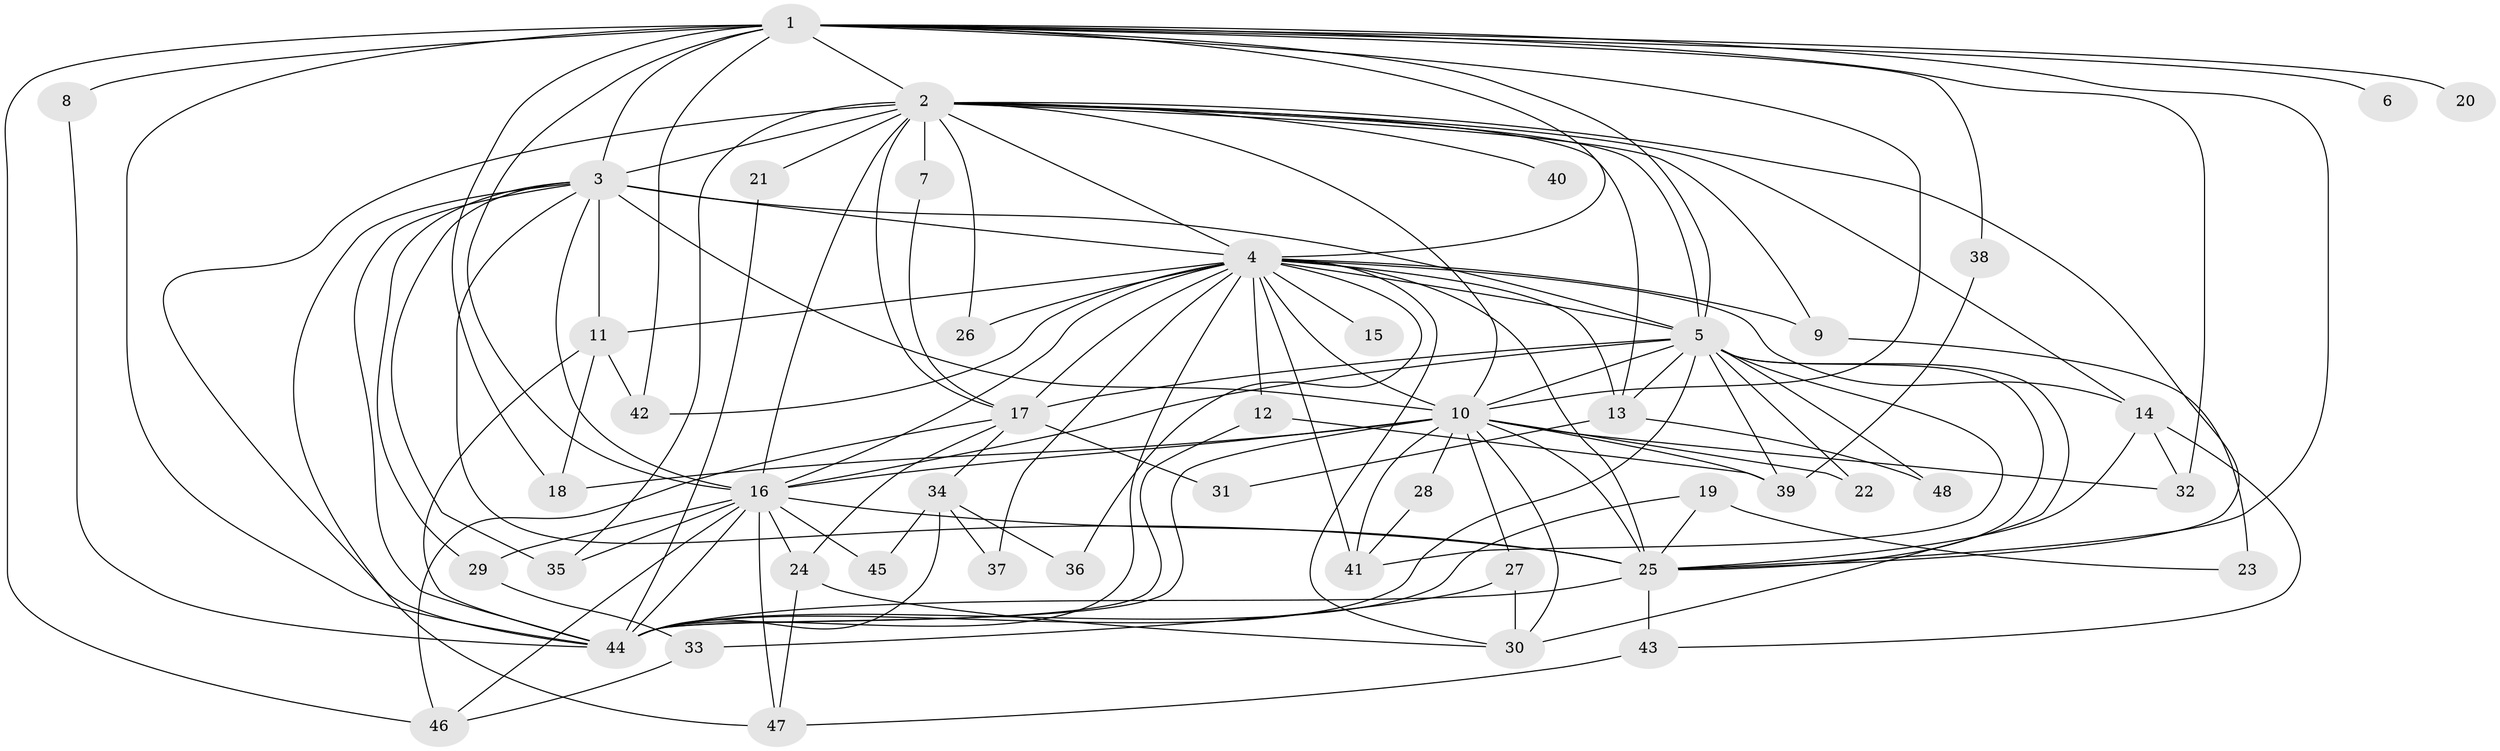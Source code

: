 // original degree distribution, {13: 0.02531645569620253, 20: 0.02531645569620253, 17: 0.02531645569620253, 10: 0.012658227848101266, 22: 0.012658227848101266, 26: 0.012658227848101266, 19: 0.012658227848101266, 5: 0.0379746835443038, 7: 0.012658227848101266, 3: 0.2911392405063291, 2: 0.45569620253164556, 4: 0.06329113924050633, 6: 0.012658227848101266}
// Generated by graph-tools (version 1.1) at 2025/36/03/04/25 23:36:26]
// undirected, 48 vertices, 126 edges
graph export_dot {
  node [color=gray90,style=filled];
  1;
  2;
  3;
  4;
  5;
  6;
  7;
  8;
  9;
  10;
  11;
  12;
  13;
  14;
  15;
  16;
  17;
  18;
  19;
  20;
  21;
  22;
  23;
  24;
  25;
  26;
  27;
  28;
  29;
  30;
  31;
  32;
  33;
  34;
  35;
  36;
  37;
  38;
  39;
  40;
  41;
  42;
  43;
  44;
  45;
  46;
  47;
  48;
  1 -- 2 [weight=1.0];
  1 -- 3 [weight=2.0];
  1 -- 4 [weight=1.0];
  1 -- 5 [weight=1.0];
  1 -- 6 [weight=1.0];
  1 -- 8 [weight=2.0];
  1 -- 10 [weight=1.0];
  1 -- 16 [weight=1.0];
  1 -- 18 [weight=1.0];
  1 -- 20 [weight=1.0];
  1 -- 25 [weight=1.0];
  1 -- 32 [weight=1.0];
  1 -- 38 [weight=1.0];
  1 -- 42 [weight=1.0];
  1 -- 44 [weight=1.0];
  1 -- 46 [weight=1.0];
  2 -- 3 [weight=2.0];
  2 -- 4 [weight=1.0];
  2 -- 5 [weight=1.0];
  2 -- 7 [weight=2.0];
  2 -- 9 [weight=1.0];
  2 -- 10 [weight=1.0];
  2 -- 13 [weight=1.0];
  2 -- 14 [weight=1.0];
  2 -- 16 [weight=1.0];
  2 -- 17 [weight=1.0];
  2 -- 21 [weight=2.0];
  2 -- 25 [weight=1.0];
  2 -- 26 [weight=1.0];
  2 -- 35 [weight=1.0];
  2 -- 40 [weight=2.0];
  2 -- 44 [weight=1.0];
  3 -- 4 [weight=2.0];
  3 -- 5 [weight=2.0];
  3 -- 10 [weight=2.0];
  3 -- 11 [weight=1.0];
  3 -- 16 [weight=3.0];
  3 -- 25 [weight=2.0];
  3 -- 29 [weight=1.0];
  3 -- 35 [weight=1.0];
  3 -- 44 [weight=2.0];
  3 -- 47 [weight=1.0];
  4 -- 5 [weight=2.0];
  4 -- 9 [weight=1.0];
  4 -- 10 [weight=1.0];
  4 -- 11 [weight=1.0];
  4 -- 12 [weight=1.0];
  4 -- 13 [weight=1.0];
  4 -- 14 [weight=1.0];
  4 -- 15 [weight=1.0];
  4 -- 16 [weight=2.0];
  4 -- 17 [weight=1.0];
  4 -- 25 [weight=2.0];
  4 -- 26 [weight=2.0];
  4 -- 30 [weight=1.0];
  4 -- 36 [weight=1.0];
  4 -- 37 [weight=1.0];
  4 -- 41 [weight=1.0];
  4 -- 42 [weight=1.0];
  4 -- 44 [weight=1.0];
  5 -- 10 [weight=1.0];
  5 -- 13 [weight=1.0];
  5 -- 16 [weight=1.0];
  5 -- 17 [weight=1.0];
  5 -- 22 [weight=1.0];
  5 -- 25 [weight=1.0];
  5 -- 30 [weight=1.0];
  5 -- 39 [weight=1.0];
  5 -- 41 [weight=1.0];
  5 -- 44 [weight=1.0];
  5 -- 48 [weight=1.0];
  7 -- 17 [weight=1.0];
  8 -- 44 [weight=1.0];
  9 -- 23 [weight=1.0];
  10 -- 16 [weight=2.0];
  10 -- 18 [weight=1.0];
  10 -- 22 [weight=1.0];
  10 -- 25 [weight=1.0];
  10 -- 27 [weight=1.0];
  10 -- 28 [weight=1.0];
  10 -- 30 [weight=1.0];
  10 -- 32 [weight=1.0];
  10 -- 39 [weight=1.0];
  10 -- 41 [weight=1.0];
  10 -- 44 [weight=1.0];
  11 -- 18 [weight=1.0];
  11 -- 42 [weight=1.0];
  11 -- 44 [weight=1.0];
  12 -- 39 [weight=1.0];
  12 -- 44 [weight=1.0];
  13 -- 31 [weight=1.0];
  13 -- 48 [weight=1.0];
  14 -- 25 [weight=1.0];
  14 -- 32 [weight=1.0];
  14 -- 43 [weight=1.0];
  16 -- 24 [weight=1.0];
  16 -- 25 [weight=1.0];
  16 -- 29 [weight=1.0];
  16 -- 35 [weight=1.0];
  16 -- 44 [weight=2.0];
  16 -- 45 [weight=1.0];
  16 -- 46 [weight=1.0];
  16 -- 47 [weight=1.0];
  17 -- 24 [weight=1.0];
  17 -- 31 [weight=1.0];
  17 -- 34 [weight=1.0];
  17 -- 46 [weight=1.0];
  19 -- 23 [weight=1.0];
  19 -- 25 [weight=1.0];
  19 -- 44 [weight=1.0];
  21 -- 44 [weight=1.0];
  24 -- 30 [weight=1.0];
  24 -- 47 [weight=1.0];
  25 -- 43 [weight=1.0];
  25 -- 44 [weight=1.0];
  27 -- 30 [weight=1.0];
  27 -- 33 [weight=1.0];
  28 -- 41 [weight=1.0];
  29 -- 33 [weight=1.0];
  33 -- 46 [weight=1.0];
  34 -- 36 [weight=1.0];
  34 -- 37 [weight=1.0];
  34 -- 44 [weight=2.0];
  34 -- 45 [weight=1.0];
  38 -- 39 [weight=1.0];
  43 -- 47 [weight=1.0];
}
